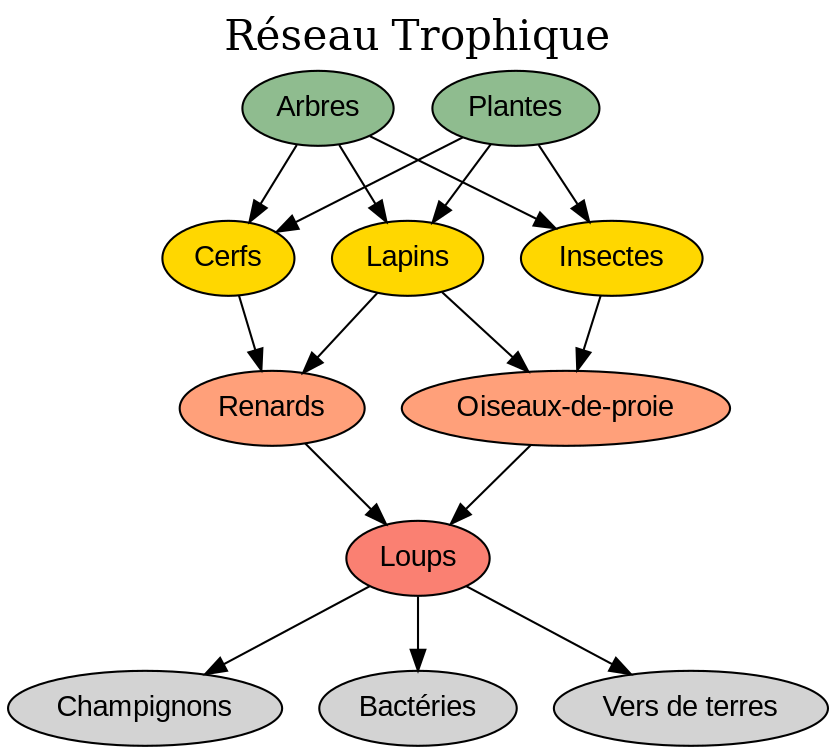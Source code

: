 digraph G {
    // Titre du graphe
    label="Réseau Trophique";
fontsize=20;
labelloc="top";

// Styles globaux
    node [style=filled, fontname="Arial"];
edge [color=black];

// Groupes de nœuds avec couleurs
    "Arbres" [fillcolor="#8FBC8F", shape=ellipse]; // Vert clair
    "Plantes" [fillcolor="#8FBC8F", shape=ellipse];
"Insectes" [fillcolor="#FFD700", shape=ellipse]; // Jaune
    "Cerfs" [fillcolor="#FFD700", shape=ellipse];
"Lapins" [fillcolor="#FFD700", shape=ellipse];
"Renards" [fillcolor="#FFA07A", shape=ellipse]; // Orange clair
    "Oiseaux-de-proie" [fillcolor="#FFA07A", shape=ellipse];
"Loups" [fillcolor="#FA8072", shape=ellipse]; // Rouge clair
    "Champignons" [fillcolor="#D3D3D3", shape=ellipse]; // Gris
    "Bactéries" [fillcolor="#D3D3D3", shape=ellipse];
"Vers de terres" [fillcolor="#D3D3D3", shape=ellipse];

// Connexions
    "Arbres" -> "Cerfs";
"Arbres" -> "Lapins";
"Arbres" -> "Insectes";
"Plantes" -> "Cerfs";
"Plantes" -> "Lapins";
"Plantes" -> "Insectes";

"Cerfs" -> "Renards";
"Lapins" -> "Renards";
"Lapins" -> "Oiseaux-de-proie";
"Insectes" -> "Oiseaux-de-proie";

"Renards" -> "Loups";
"Oiseaux-de-proie" -> "Loups";

"Loups" -> "Champignons";
"Loups" -> "Bactéries";
"Loups" -> "Vers de terres";
}



